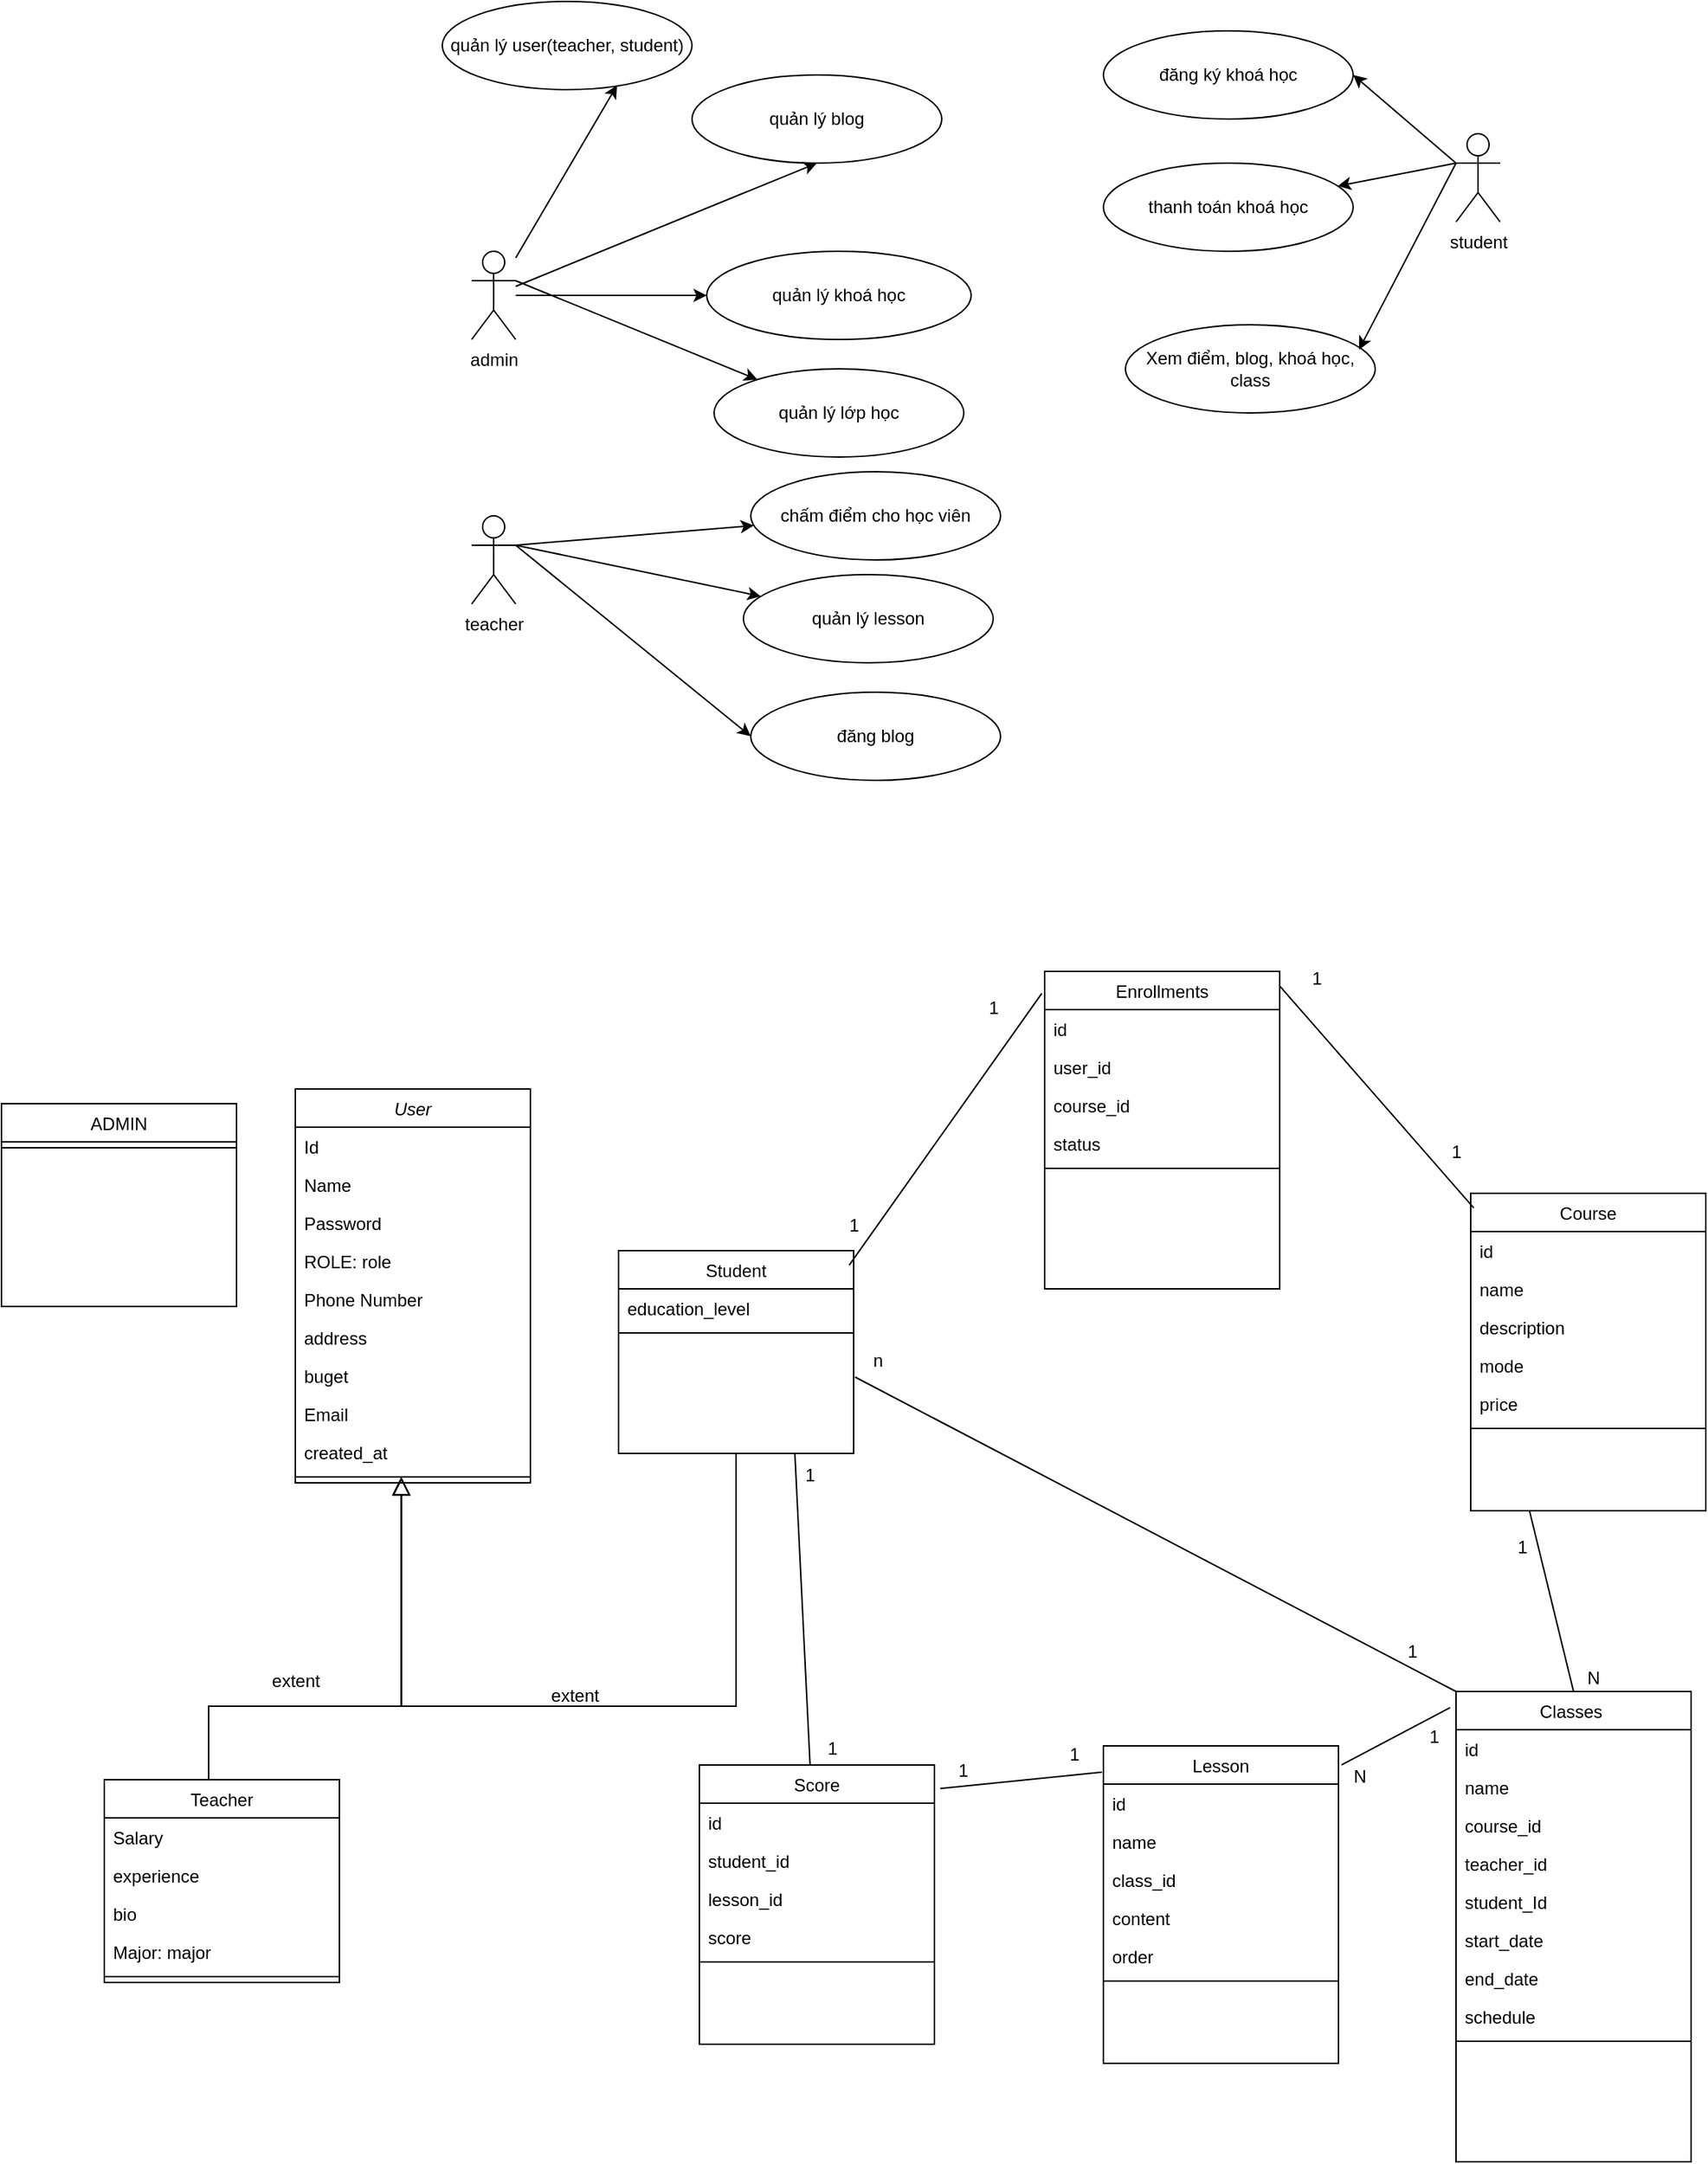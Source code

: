 <mxfile version="25.0.3">
  <diagram name="Trang-1" id="rVKyR7nh_XiS1FZYdpux">
    <mxGraphModel dx="1834" dy="1972" grid="1" gridSize="10" guides="1" tooltips="1" connect="1" arrows="1" fold="1" page="0" pageScale="1" pageWidth="827" pageHeight="1169" math="0" shadow="0">
      <root>
        <mxCell id="0" />
        <mxCell id="1" parent="0" />
        <mxCell id="aw_i3ZSyZ6pOpb74CxK2-1" value="User" style="swimlane;fontStyle=2;align=center;verticalAlign=top;childLayout=stackLayout;horizontal=1;startSize=26;horizontalStack=0;resizeParent=1;resizeLast=0;collapsible=1;marginBottom=0;rounded=0;shadow=0;strokeWidth=1;" parent="1" vertex="1">
          <mxGeometry x="40" y="-90" width="160" height="268" as="geometry">
            <mxRectangle x="230" y="140" width="160" height="26" as="alternateBounds" />
          </mxGeometry>
        </mxCell>
        <mxCell id="aw_i3ZSyZ6pOpb74CxK2-2" value="Id" style="text;align=left;verticalAlign=top;spacingLeft=4;spacingRight=4;overflow=hidden;rotatable=0;points=[[0,0.5],[1,0.5]];portConstraint=eastwest;" parent="aw_i3ZSyZ6pOpb74CxK2-1" vertex="1">
          <mxGeometry y="26" width="160" height="26" as="geometry" />
        </mxCell>
        <mxCell id="aw_i3ZSyZ6pOpb74CxK2-8" value="Name" style="text;align=left;verticalAlign=top;spacingLeft=4;spacingRight=4;overflow=hidden;rotatable=0;points=[[0,0.5],[1,0.5]];portConstraint=eastwest;" parent="aw_i3ZSyZ6pOpb74CxK2-1" vertex="1">
          <mxGeometry y="52" width="160" height="26" as="geometry" />
        </mxCell>
        <mxCell id="aw_i3ZSyZ6pOpb74CxK2-9" value="Password" style="text;align=left;verticalAlign=top;spacingLeft=4;spacingRight=4;overflow=hidden;rotatable=0;points=[[0,0.5],[1,0.5]];portConstraint=eastwest;" parent="aw_i3ZSyZ6pOpb74CxK2-1" vertex="1">
          <mxGeometry y="78" width="160" height="26" as="geometry" />
        </mxCell>
        <mxCell id="aw_i3ZSyZ6pOpb74CxK2-10" value="ROLE: role" style="text;align=left;verticalAlign=top;spacingLeft=4;spacingRight=4;overflow=hidden;rotatable=0;points=[[0,0.5],[1,0.5]];portConstraint=eastwest;" parent="aw_i3ZSyZ6pOpb74CxK2-1" vertex="1">
          <mxGeometry y="104" width="160" height="26" as="geometry" />
        </mxCell>
        <mxCell id="aw_i3ZSyZ6pOpb74CxK2-3" value="Phone Number" style="text;align=left;verticalAlign=top;spacingLeft=4;spacingRight=4;overflow=hidden;rotatable=0;points=[[0,0.5],[1,0.5]];portConstraint=eastwest;rounded=0;shadow=0;html=0;" parent="aw_i3ZSyZ6pOpb74CxK2-1" vertex="1">
          <mxGeometry y="130" width="160" height="26" as="geometry" />
        </mxCell>
        <mxCell id="aw_i3ZSyZ6pOpb74CxK2-41" value="address" style="text;align=left;verticalAlign=top;spacingLeft=4;spacingRight=4;overflow=hidden;rotatable=0;points=[[0,0.5],[1,0.5]];portConstraint=eastwest;rounded=0;shadow=0;html=0;" parent="aw_i3ZSyZ6pOpb74CxK2-1" vertex="1">
          <mxGeometry y="156" width="160" height="26" as="geometry" />
        </mxCell>
        <mxCell id="aw_i3ZSyZ6pOpb74CxK2-98" value="buget" style="text;align=left;verticalAlign=top;spacingLeft=4;spacingRight=4;overflow=hidden;rotatable=0;points=[[0,0.5],[1,0.5]];portConstraint=eastwest;rounded=0;shadow=0;html=0;" parent="aw_i3ZSyZ6pOpb74CxK2-1" vertex="1">
          <mxGeometry y="182" width="160" height="26" as="geometry" />
        </mxCell>
        <mxCell id="aw_i3ZSyZ6pOpb74CxK2-4" value="Email " style="text;align=left;verticalAlign=top;spacingLeft=4;spacingRight=4;overflow=hidden;rotatable=0;points=[[0,0.5],[1,0.5]];portConstraint=eastwest;rounded=0;shadow=0;html=0;" parent="aw_i3ZSyZ6pOpb74CxK2-1" vertex="1">
          <mxGeometry y="208" width="160" height="26" as="geometry" />
        </mxCell>
        <mxCell id="aw_i3ZSyZ6pOpb74CxK2-11" value="created_at" style="text;align=left;verticalAlign=top;spacingLeft=4;spacingRight=4;overflow=hidden;rotatable=0;points=[[0,0.5],[1,0.5]];portConstraint=eastwest;rounded=0;shadow=0;html=0;" parent="aw_i3ZSyZ6pOpb74CxK2-1" vertex="1">
          <mxGeometry y="234" width="160" height="26" as="geometry" />
        </mxCell>
        <mxCell id="aw_i3ZSyZ6pOpb74CxK2-6" value="" style="line;html=1;strokeWidth=1;align=left;verticalAlign=middle;spacingTop=-1;spacingLeft=3;spacingRight=3;rotatable=0;labelPosition=right;points=[];portConstraint=eastwest;" parent="aw_i3ZSyZ6pOpb74CxK2-1" vertex="1">
          <mxGeometry y="260" width="160" height="8" as="geometry" />
        </mxCell>
        <mxCell id="aw_i3ZSyZ6pOpb74CxK2-22" value="Student" style="swimlane;fontStyle=0;align=center;verticalAlign=top;childLayout=stackLayout;horizontal=1;startSize=26;horizontalStack=0;resizeParent=1;resizeLast=0;collapsible=1;marginBottom=0;rounded=0;shadow=0;strokeWidth=1;" parent="1" vertex="1">
          <mxGeometry x="260" y="20" width="160" height="138" as="geometry">
            <mxRectangle x="130" y="380" width="160" height="26" as="alternateBounds" />
          </mxGeometry>
        </mxCell>
        <mxCell id="aw_i3ZSyZ6pOpb74CxK2-23" value="education_level" style="text;align=left;verticalAlign=top;spacingLeft=4;spacingRight=4;overflow=hidden;rotatable=0;points=[[0,0.5],[1,0.5]];portConstraint=eastwest;" parent="aw_i3ZSyZ6pOpb74CxK2-22" vertex="1">
          <mxGeometry y="26" width="160" height="26" as="geometry" />
        </mxCell>
        <mxCell id="aw_i3ZSyZ6pOpb74CxK2-25" value="" style="line;html=1;strokeWidth=1;align=left;verticalAlign=middle;spacingTop=-1;spacingLeft=3;spacingRight=3;rotatable=0;labelPosition=right;points=[];portConstraint=eastwest;" parent="aw_i3ZSyZ6pOpb74CxK2-22" vertex="1">
          <mxGeometry y="52" width="160" height="8" as="geometry" />
        </mxCell>
        <mxCell id="aw_i3ZSyZ6pOpb74CxK2-28" value="" style="endArrow=block;endSize=10;endFill=0;shadow=0;strokeWidth=1;rounded=0;curved=0;edgeStyle=elbowEdgeStyle;elbow=vertical;entryX=0.452;entryY=0.523;entryDx=0;entryDy=0;entryPerimeter=0;exitX=0.444;exitY=0.029;exitDx=0;exitDy=0;exitPerimeter=0;" parent="1" source="aw_i3ZSyZ6pOpb74CxK2-30" target="aw_i3ZSyZ6pOpb74CxK2-6" edge="1">
          <mxGeometry width="160" relative="1" as="geometry">
            <mxPoint x="243.04" y="367.034" as="sourcePoint" />
            <mxPoint x="130" y="308" as="targetPoint" />
            <Array as="points">
              <mxPoint x="200" y="330" />
            </Array>
          </mxGeometry>
        </mxCell>
        <mxCell id="aw_i3ZSyZ6pOpb74CxK2-29" value="" style="endArrow=block;endSize=10;endFill=0;shadow=0;strokeWidth=1;rounded=0;curved=0;edgeStyle=elbowEdgeStyle;elbow=vertical;entryX=0.45;entryY=0.5;entryDx=0;entryDy=0;entryPerimeter=0;exitX=0.5;exitY=1;exitDx=0;exitDy=0;" parent="1" source="aw_i3ZSyZ6pOpb74CxK2-22" target="aw_i3ZSyZ6pOpb74CxK2-6" edge="1">
          <mxGeometry width="160" relative="1" as="geometry">
            <mxPoint x="340" y="170" as="sourcePoint" />
            <mxPoint x="140" y="282" as="targetPoint" />
            <Array as="points">
              <mxPoint x="110" y="330" />
            </Array>
          </mxGeometry>
        </mxCell>
        <mxCell id="aw_i3ZSyZ6pOpb74CxK2-30" value="Teacher" style="swimlane;fontStyle=0;align=center;verticalAlign=top;childLayout=stackLayout;horizontal=1;startSize=26;horizontalStack=0;resizeParent=1;resizeLast=0;collapsible=1;marginBottom=0;rounded=0;shadow=0;strokeWidth=1;" parent="1" vertex="1">
          <mxGeometry x="-90" y="380" width="160" height="138" as="geometry">
            <mxRectangle x="340" y="380" width="170" height="26" as="alternateBounds" />
          </mxGeometry>
        </mxCell>
        <mxCell id="aw_i3ZSyZ6pOpb74CxK2-31" value="Salary" style="text;align=left;verticalAlign=top;spacingLeft=4;spacingRight=4;overflow=hidden;rotatable=0;points=[[0,0.5],[1,0.5]];portConstraint=eastwest;" parent="aw_i3ZSyZ6pOpb74CxK2-30" vertex="1">
          <mxGeometry y="26" width="160" height="26" as="geometry" />
        </mxCell>
        <mxCell id="aw_i3ZSyZ6pOpb74CxK2-33" value="experience" style="text;align=left;verticalAlign=top;spacingLeft=4;spacingRight=4;overflow=hidden;rotatable=0;points=[[0,0.5],[1,0.5]];portConstraint=eastwest;" parent="aw_i3ZSyZ6pOpb74CxK2-30" vertex="1">
          <mxGeometry y="52" width="160" height="26" as="geometry" />
        </mxCell>
        <mxCell id="aw_i3ZSyZ6pOpb74CxK2-34" value="bio" style="text;align=left;verticalAlign=top;spacingLeft=4;spacingRight=4;overflow=hidden;rotatable=0;points=[[0,0.5],[1,0.5]];portConstraint=eastwest;" parent="aw_i3ZSyZ6pOpb74CxK2-30" vertex="1">
          <mxGeometry y="78" width="160" height="26" as="geometry" />
        </mxCell>
        <mxCell id="aw_i3ZSyZ6pOpb74CxK2-35" value="Major: major&#xa;" style="text;align=left;verticalAlign=top;spacingLeft=4;spacingRight=4;overflow=hidden;rotatable=0;points=[[0,0.5],[1,0.5]];portConstraint=eastwest;" parent="aw_i3ZSyZ6pOpb74CxK2-30" vertex="1">
          <mxGeometry y="104" width="160" height="26" as="geometry" />
        </mxCell>
        <mxCell id="aw_i3ZSyZ6pOpb74CxK2-32" value="" style="line;html=1;strokeWidth=1;align=left;verticalAlign=middle;spacingTop=-1;spacingLeft=3;spacingRight=3;rotatable=0;labelPosition=right;points=[];portConstraint=eastwest;" parent="aw_i3ZSyZ6pOpb74CxK2-30" vertex="1">
          <mxGeometry y="130" width="160" height="8" as="geometry" />
        </mxCell>
        <mxCell id="aw_i3ZSyZ6pOpb74CxK2-36" value="Course" style="swimlane;fontStyle=0;align=center;verticalAlign=top;childLayout=stackLayout;horizontal=1;startSize=26;horizontalStack=0;resizeParent=1;resizeLast=0;collapsible=1;marginBottom=0;rounded=0;shadow=0;strokeWidth=1;" parent="1" vertex="1">
          <mxGeometry x="840" y="-19" width="160" height="216" as="geometry">
            <mxRectangle x="130" y="380" width="160" height="26" as="alternateBounds" />
          </mxGeometry>
        </mxCell>
        <mxCell id="aw_i3ZSyZ6pOpb74CxK2-37" value="id" style="text;align=left;verticalAlign=top;spacingLeft=4;spacingRight=4;overflow=hidden;rotatable=0;points=[[0,0.5],[1,0.5]];portConstraint=eastwest;" parent="aw_i3ZSyZ6pOpb74CxK2-36" vertex="1">
          <mxGeometry y="26" width="160" height="26" as="geometry" />
        </mxCell>
        <mxCell id="aw_i3ZSyZ6pOpb74CxK2-42" value="name" style="text;align=left;verticalAlign=top;spacingLeft=4;spacingRight=4;overflow=hidden;rotatable=0;points=[[0,0.5],[1,0.5]];portConstraint=eastwest;" parent="aw_i3ZSyZ6pOpb74CxK2-36" vertex="1">
          <mxGeometry y="52" width="160" height="26" as="geometry" />
        </mxCell>
        <mxCell id="aw_i3ZSyZ6pOpb74CxK2-44" value="description" style="text;align=left;verticalAlign=top;spacingLeft=4;spacingRight=4;overflow=hidden;rotatable=0;points=[[0,0.5],[1,0.5]];portConstraint=eastwest;" parent="aw_i3ZSyZ6pOpb74CxK2-36" vertex="1">
          <mxGeometry y="78" width="160" height="26" as="geometry" />
        </mxCell>
        <mxCell id="aw_i3ZSyZ6pOpb74CxK2-45" value="mode" style="text;align=left;verticalAlign=top;spacingLeft=4;spacingRight=4;overflow=hidden;rotatable=0;points=[[0,0.5],[1,0.5]];portConstraint=eastwest;" parent="aw_i3ZSyZ6pOpb74CxK2-36" vertex="1">
          <mxGeometry y="104" width="160" height="26" as="geometry" />
        </mxCell>
        <mxCell id="aw_i3ZSyZ6pOpb74CxK2-94" value="price" style="text;align=left;verticalAlign=top;spacingLeft=4;spacingRight=4;overflow=hidden;rotatable=0;points=[[0,0.5],[1,0.5]];portConstraint=eastwest;" parent="aw_i3ZSyZ6pOpb74CxK2-36" vertex="1">
          <mxGeometry y="130" width="160" height="26" as="geometry" />
        </mxCell>
        <mxCell id="aw_i3ZSyZ6pOpb74CxK2-38" value="" style="line;html=1;strokeWidth=1;align=left;verticalAlign=middle;spacingTop=-1;spacingLeft=3;spacingRight=3;rotatable=0;labelPosition=right;points=[];portConstraint=eastwest;" parent="aw_i3ZSyZ6pOpb74CxK2-36" vertex="1">
          <mxGeometry y="156" width="160" height="8" as="geometry" />
        </mxCell>
        <mxCell id="aw_i3ZSyZ6pOpb74CxK2-46" value="Classes " style="swimlane;fontStyle=0;align=center;verticalAlign=top;childLayout=stackLayout;horizontal=1;startSize=26;horizontalStack=0;resizeParent=1;resizeLast=0;collapsible=1;marginBottom=0;rounded=0;shadow=0;strokeWidth=1;" parent="1" vertex="1">
          <mxGeometry x="830" y="320" width="160" height="320" as="geometry">
            <mxRectangle x="130" y="380" width="160" height="26" as="alternateBounds" />
          </mxGeometry>
        </mxCell>
        <mxCell id="aw_i3ZSyZ6pOpb74CxK2-47" value="id" style="text;align=left;verticalAlign=top;spacingLeft=4;spacingRight=4;overflow=hidden;rotatable=0;points=[[0,0.5],[1,0.5]];portConstraint=eastwest;" parent="aw_i3ZSyZ6pOpb74CxK2-46" vertex="1">
          <mxGeometry y="26" width="160" height="26" as="geometry" />
        </mxCell>
        <mxCell id="aw_i3ZSyZ6pOpb74CxK2-48" value="name" style="text;align=left;verticalAlign=top;spacingLeft=4;spacingRight=4;overflow=hidden;rotatable=0;points=[[0,0.5],[1,0.5]];portConstraint=eastwest;" parent="aw_i3ZSyZ6pOpb74CxK2-46" vertex="1">
          <mxGeometry y="52" width="160" height="26" as="geometry" />
        </mxCell>
        <mxCell id="aw_i3ZSyZ6pOpb74CxK2-49" value="course_id" style="text;align=left;verticalAlign=top;spacingLeft=4;spacingRight=4;overflow=hidden;rotatable=0;points=[[0,0.5],[1,0.5]];portConstraint=eastwest;" parent="aw_i3ZSyZ6pOpb74CxK2-46" vertex="1">
          <mxGeometry y="78" width="160" height="26" as="geometry" />
        </mxCell>
        <mxCell id="aw_i3ZSyZ6pOpb74CxK2-50" value="teacher_id" style="text;align=left;verticalAlign=top;spacingLeft=4;spacingRight=4;overflow=hidden;rotatable=0;points=[[0,0.5],[1,0.5]];portConstraint=eastwest;" parent="aw_i3ZSyZ6pOpb74CxK2-46" vertex="1">
          <mxGeometry y="104" width="160" height="26" as="geometry" />
        </mxCell>
        <mxCell id="aw_i3ZSyZ6pOpb74CxK2-68" value="student_Id&#xa;" style="text;align=left;verticalAlign=top;spacingLeft=4;spacingRight=4;overflow=hidden;rotatable=0;points=[[0,0.5],[1,0.5]];portConstraint=eastwest;" parent="aw_i3ZSyZ6pOpb74CxK2-46" vertex="1">
          <mxGeometry y="130" width="160" height="26" as="geometry" />
        </mxCell>
        <mxCell id="aw_i3ZSyZ6pOpb74CxK2-51" value="start_date" style="text;align=left;verticalAlign=top;spacingLeft=4;spacingRight=4;overflow=hidden;rotatable=0;points=[[0,0.5],[1,0.5]];portConstraint=eastwest;" parent="aw_i3ZSyZ6pOpb74CxK2-46" vertex="1">
          <mxGeometry y="156" width="160" height="26" as="geometry" />
        </mxCell>
        <mxCell id="aw_i3ZSyZ6pOpb74CxK2-55" value="end_date" style="text;align=left;verticalAlign=top;spacingLeft=4;spacingRight=4;overflow=hidden;rotatable=0;points=[[0,0.5],[1,0.5]];portConstraint=eastwest;" parent="aw_i3ZSyZ6pOpb74CxK2-46" vertex="1">
          <mxGeometry y="182" width="160" height="26" as="geometry" />
        </mxCell>
        <mxCell id="aw_i3ZSyZ6pOpb74CxK2-56" value="schedule" style="text;align=left;verticalAlign=top;spacingLeft=4;spacingRight=4;overflow=hidden;rotatable=0;points=[[0,0.5],[1,0.5]];portConstraint=eastwest;" parent="aw_i3ZSyZ6pOpb74CxK2-46" vertex="1">
          <mxGeometry y="208" width="160" height="26" as="geometry" />
        </mxCell>
        <mxCell id="aw_i3ZSyZ6pOpb74CxK2-52" value="" style="line;html=1;strokeWidth=1;align=left;verticalAlign=middle;spacingTop=-1;spacingLeft=3;spacingRight=3;rotatable=0;labelPosition=right;points=[];portConstraint=eastwest;" parent="aw_i3ZSyZ6pOpb74CxK2-46" vertex="1">
          <mxGeometry y="234" width="160" height="8" as="geometry" />
        </mxCell>
        <mxCell id="aw_i3ZSyZ6pOpb74CxK2-57" value="Lesson" style="swimlane;fontStyle=0;align=center;verticalAlign=top;childLayout=stackLayout;horizontal=1;startSize=26;horizontalStack=0;resizeParent=1;resizeLast=0;collapsible=1;marginBottom=0;rounded=0;shadow=0;strokeWidth=1;" parent="1" vertex="1">
          <mxGeometry x="590" y="357" width="160" height="216" as="geometry">
            <mxRectangle x="130" y="380" width="160" height="26" as="alternateBounds" />
          </mxGeometry>
        </mxCell>
        <mxCell id="aw_i3ZSyZ6pOpb74CxK2-58" value="id" style="text;align=left;verticalAlign=top;spacingLeft=4;spacingRight=4;overflow=hidden;rotatable=0;points=[[0,0.5],[1,0.5]];portConstraint=eastwest;" parent="aw_i3ZSyZ6pOpb74CxK2-57" vertex="1">
          <mxGeometry y="26" width="160" height="26" as="geometry" />
        </mxCell>
        <mxCell id="aw_i3ZSyZ6pOpb74CxK2-60" value="name" style="text;align=left;verticalAlign=top;spacingLeft=4;spacingRight=4;overflow=hidden;rotatable=0;points=[[0,0.5],[1,0.5]];portConstraint=eastwest;" parent="aw_i3ZSyZ6pOpb74CxK2-57" vertex="1">
          <mxGeometry y="52" width="160" height="26" as="geometry" />
        </mxCell>
        <mxCell id="aw_i3ZSyZ6pOpb74CxK2-102" value="class_id" style="text;align=left;verticalAlign=top;spacingLeft=4;spacingRight=4;overflow=hidden;rotatable=0;points=[[0,0.5],[1,0.5]];portConstraint=eastwest;" parent="aw_i3ZSyZ6pOpb74CxK2-57" vertex="1">
          <mxGeometry y="78" width="160" height="26" as="geometry" />
        </mxCell>
        <mxCell id="aw_i3ZSyZ6pOpb74CxK2-61" value="content" style="text;align=left;verticalAlign=top;spacingLeft=4;spacingRight=4;overflow=hidden;rotatable=0;points=[[0,0.5],[1,0.5]];portConstraint=eastwest;" parent="aw_i3ZSyZ6pOpb74CxK2-57" vertex="1">
          <mxGeometry y="104" width="160" height="26" as="geometry" />
        </mxCell>
        <mxCell id="aw_i3ZSyZ6pOpb74CxK2-62" value="order" style="text;align=left;verticalAlign=top;spacingLeft=4;spacingRight=4;overflow=hidden;rotatable=0;points=[[0,0.5],[1,0.5]];portConstraint=eastwest;" parent="aw_i3ZSyZ6pOpb74CxK2-57" vertex="1">
          <mxGeometry y="130" width="160" height="26" as="geometry" />
        </mxCell>
        <mxCell id="aw_i3ZSyZ6pOpb74CxK2-63" value="" style="line;html=1;strokeWidth=1;align=left;verticalAlign=middle;spacingTop=-1;spacingLeft=3;spacingRight=3;rotatable=0;labelPosition=right;points=[];portConstraint=eastwest;" parent="aw_i3ZSyZ6pOpb74CxK2-57" vertex="1">
          <mxGeometry y="156" width="160" height="8" as="geometry" />
        </mxCell>
        <mxCell id="aw_i3ZSyZ6pOpb74CxK2-69" value="Score" style="swimlane;fontStyle=0;align=center;verticalAlign=top;childLayout=stackLayout;horizontal=1;startSize=26;horizontalStack=0;resizeParent=1;resizeLast=0;collapsible=1;marginBottom=0;rounded=0;shadow=0;strokeWidth=1;" parent="1" vertex="1">
          <mxGeometry x="315" y="370" width="160" height="190" as="geometry">
            <mxRectangle x="130" y="380" width="160" height="26" as="alternateBounds" />
          </mxGeometry>
        </mxCell>
        <mxCell id="aw_i3ZSyZ6pOpb74CxK2-70" value="id&#xa;" style="text;align=left;verticalAlign=top;spacingLeft=4;spacingRight=4;overflow=hidden;rotatable=0;points=[[0,0.5],[1,0.5]];portConstraint=eastwest;" parent="aw_i3ZSyZ6pOpb74CxK2-69" vertex="1">
          <mxGeometry y="26" width="160" height="26" as="geometry" />
        </mxCell>
        <mxCell id="aw_i3ZSyZ6pOpb74CxK2-76" value="student_id" style="text;align=left;verticalAlign=top;spacingLeft=4;spacingRight=4;overflow=hidden;rotatable=0;points=[[0,0.5],[1,0.5]];portConstraint=eastwest;" parent="aw_i3ZSyZ6pOpb74CxK2-69" vertex="1">
          <mxGeometry y="52" width="160" height="26" as="geometry" />
        </mxCell>
        <mxCell id="aw_i3ZSyZ6pOpb74CxK2-77" value="lesson_id" style="text;align=left;verticalAlign=top;spacingLeft=4;spacingRight=4;overflow=hidden;rotatable=0;points=[[0,0.5],[1,0.5]];portConstraint=eastwest;" parent="aw_i3ZSyZ6pOpb74CxK2-69" vertex="1">
          <mxGeometry y="78" width="160" height="26" as="geometry" />
        </mxCell>
        <mxCell id="aw_i3ZSyZ6pOpb74CxK2-80" value="score" style="text;align=left;verticalAlign=top;spacingLeft=4;spacingRight=4;overflow=hidden;rotatable=0;points=[[0,0.5],[1,0.5]];portConstraint=eastwest;" parent="aw_i3ZSyZ6pOpb74CxK2-69" vertex="1">
          <mxGeometry y="104" width="160" height="26" as="geometry" />
        </mxCell>
        <mxCell id="aw_i3ZSyZ6pOpb74CxK2-71" value="" style="line;html=1;strokeWidth=1;align=left;verticalAlign=middle;spacingTop=-1;spacingLeft=3;spacingRight=3;rotatable=0;labelPosition=right;points=[];portConstraint=eastwest;" parent="aw_i3ZSyZ6pOpb74CxK2-69" vertex="1">
          <mxGeometry y="130" width="160" height="8" as="geometry" />
        </mxCell>
        <mxCell id="aw_i3ZSyZ6pOpb74CxK2-82" value="Enrollments" style="swimlane;fontStyle=0;align=center;verticalAlign=top;childLayout=stackLayout;horizontal=1;startSize=26;horizontalStack=0;resizeParent=1;resizeLast=0;collapsible=1;marginBottom=0;rounded=0;shadow=0;strokeWidth=1;" parent="1" vertex="1">
          <mxGeometry x="550" y="-170" width="160" height="216" as="geometry">
            <mxRectangle x="130" y="380" width="160" height="26" as="alternateBounds" />
          </mxGeometry>
        </mxCell>
        <mxCell id="aw_i3ZSyZ6pOpb74CxK2-83" value="id" style="text;align=left;verticalAlign=top;spacingLeft=4;spacingRight=4;overflow=hidden;rotatable=0;points=[[0,0.5],[1,0.5]];portConstraint=eastwest;" parent="aw_i3ZSyZ6pOpb74CxK2-82" vertex="1">
          <mxGeometry y="26" width="160" height="26" as="geometry" />
        </mxCell>
        <mxCell id="aw_i3ZSyZ6pOpb74CxK2-84" value="user_id" style="text;align=left;verticalAlign=top;spacingLeft=4;spacingRight=4;overflow=hidden;rotatable=0;points=[[0,0.5],[1,0.5]];portConstraint=eastwest;" parent="aw_i3ZSyZ6pOpb74CxK2-82" vertex="1">
          <mxGeometry y="52" width="160" height="26" as="geometry" />
        </mxCell>
        <mxCell id="aw_i3ZSyZ6pOpb74CxK2-85" value="course_id" style="text;align=left;verticalAlign=top;spacingLeft=4;spacingRight=4;overflow=hidden;rotatable=0;points=[[0,0.5],[1,0.5]];portConstraint=eastwest;" parent="aw_i3ZSyZ6pOpb74CxK2-82" vertex="1">
          <mxGeometry y="78" width="160" height="26" as="geometry" />
        </mxCell>
        <mxCell id="aw_i3ZSyZ6pOpb74CxK2-86" value="status" style="text;align=left;verticalAlign=top;spacingLeft=4;spacingRight=4;overflow=hidden;rotatable=0;points=[[0,0.5],[1,0.5]];portConstraint=eastwest;" parent="aw_i3ZSyZ6pOpb74CxK2-82" vertex="1">
          <mxGeometry y="104" width="160" height="26" as="geometry" />
        </mxCell>
        <mxCell id="aw_i3ZSyZ6pOpb74CxK2-87" value="" style="line;html=1;strokeWidth=1;align=left;verticalAlign=middle;spacingTop=-1;spacingLeft=3;spacingRight=3;rotatable=0;labelPosition=right;points=[];portConstraint=eastwest;" parent="aw_i3ZSyZ6pOpb74CxK2-82" vertex="1">
          <mxGeometry y="130" width="160" height="8" as="geometry" />
        </mxCell>
        <mxCell id="heB53jGHx2SAs-rPZqRT-1" value="admin" style="shape=umlActor;verticalLabelPosition=bottom;verticalAlign=top;html=1;outlineConnect=0;" parent="1" vertex="1">
          <mxGeometry x="160" y="-660" width="30" height="60" as="geometry" />
        </mxCell>
        <mxCell id="heB53jGHx2SAs-rPZqRT-2" value="teacher" style="shape=umlActor;verticalLabelPosition=bottom;verticalAlign=top;html=1;outlineConnect=0;" parent="1" vertex="1">
          <mxGeometry x="160" y="-480" width="30" height="60" as="geometry" />
        </mxCell>
        <mxCell id="heB53jGHx2SAs-rPZqRT-6" value="quản lý blog" style="ellipse;whiteSpace=wrap;html=1;" parent="1" vertex="1">
          <mxGeometry x="310" y="-780" width="170" height="60" as="geometry" />
        </mxCell>
        <mxCell id="heB53jGHx2SAs-rPZqRT-7" style="edgeStyle=orthogonalEdgeStyle;rounded=0;orthogonalLoop=1;jettySize=auto;html=1;exitX=0.5;exitY=1;exitDx=0;exitDy=0;" parent="1" source="heB53jGHx2SAs-rPZqRT-6" target="heB53jGHx2SAs-rPZqRT-6" edge="1">
          <mxGeometry relative="1" as="geometry" />
        </mxCell>
        <mxCell id="heB53jGHx2SAs-rPZqRT-9" value="quản lý khoá học" style="ellipse;whiteSpace=wrap;html=1;" parent="1" vertex="1">
          <mxGeometry x="320" y="-660" width="180" height="60" as="geometry" />
        </mxCell>
        <mxCell id="heB53jGHx2SAs-rPZqRT-10" value="quản lý lớp học" style="ellipse;whiteSpace=wrap;html=1;" parent="1" vertex="1">
          <mxGeometry x="325" y="-580" width="170" height="60" as="geometry" />
        </mxCell>
        <mxCell id="heB53jGHx2SAs-rPZqRT-11" value="quản lý user(teacher, student)" style="ellipse;whiteSpace=wrap;html=1;" parent="1" vertex="1">
          <mxGeometry x="140" y="-830" width="170" height="60" as="geometry" />
        </mxCell>
        <mxCell id="heB53jGHx2SAs-rPZqRT-12" value="chấm điểm cho học viên" style="ellipse;whiteSpace=wrap;html=1;" parent="1" vertex="1">
          <mxGeometry x="350" y="-510" width="170" height="60" as="geometry" />
        </mxCell>
        <mxCell id="heB53jGHx2SAs-rPZqRT-13" value="đăng blog" style="ellipse;whiteSpace=wrap;html=1;" parent="1" vertex="1">
          <mxGeometry x="350" y="-360" width="170" height="60" as="geometry" />
        </mxCell>
        <mxCell id="heB53jGHx2SAs-rPZqRT-14" value="quản lý lesson" style="ellipse;whiteSpace=wrap;html=1;" parent="1" vertex="1">
          <mxGeometry x="345" y="-440" width="170" height="60" as="geometry" />
        </mxCell>
        <mxCell id="heB53jGHx2SAs-rPZqRT-15" value="student" style="shape=umlActor;verticalLabelPosition=bottom;verticalAlign=top;html=1;outlineConnect=0;" parent="1" vertex="1">
          <mxGeometry x="830" y="-740" width="30" height="60" as="geometry" />
        </mxCell>
        <mxCell id="heB53jGHx2SAs-rPZqRT-16" value="đăng ký khoá học" style="ellipse;whiteSpace=wrap;html=1;" parent="1" vertex="1">
          <mxGeometry x="590" y="-810" width="170" height="60" as="geometry" />
        </mxCell>
        <mxCell id="heB53jGHx2SAs-rPZqRT-17" value="thanh toán khoá học" style="ellipse;whiteSpace=wrap;html=1;" parent="1" vertex="1">
          <mxGeometry x="590" y="-720" width="170" height="60" as="geometry" />
        </mxCell>
        <mxCell id="heB53jGHx2SAs-rPZqRT-19" value="Xem điểm, blog, khoá học, class" style="ellipse;whiteSpace=wrap;html=1;" parent="1" vertex="1">
          <mxGeometry x="605" y="-610" width="170" height="60" as="geometry" />
        </mxCell>
        <mxCell id="heB53jGHx2SAs-rPZqRT-20" value="" style="endArrow=classic;html=1;rounded=0;entryX=0.7;entryY=0.95;entryDx=0;entryDy=0;entryPerimeter=0;" parent="1" source="heB53jGHx2SAs-rPZqRT-1" target="heB53jGHx2SAs-rPZqRT-11" edge="1">
          <mxGeometry width="50" height="50" relative="1" as="geometry">
            <mxPoint x="370" y="-650" as="sourcePoint" />
            <mxPoint x="420" y="-700" as="targetPoint" />
          </mxGeometry>
        </mxCell>
        <mxCell id="heB53jGHx2SAs-rPZqRT-21" value="" style="endArrow=classic;html=1;rounded=0;entryX=0.5;entryY=1;entryDx=0;entryDy=0;" parent="1" source="heB53jGHx2SAs-rPZqRT-1" target="heB53jGHx2SAs-rPZqRT-6" edge="1">
          <mxGeometry width="50" height="50" relative="1" as="geometry">
            <mxPoint x="370" y="-650" as="sourcePoint" />
            <mxPoint x="420" y="-700" as="targetPoint" />
          </mxGeometry>
        </mxCell>
        <mxCell id="heB53jGHx2SAs-rPZqRT-22" value="" style="endArrow=classic;html=1;rounded=0;" parent="1" source="heB53jGHx2SAs-rPZqRT-1" target="heB53jGHx2SAs-rPZqRT-9" edge="1">
          <mxGeometry width="50" height="50" relative="1" as="geometry">
            <mxPoint x="370" y="-650" as="sourcePoint" />
            <mxPoint x="420" y="-700" as="targetPoint" />
          </mxGeometry>
        </mxCell>
        <mxCell id="heB53jGHx2SAs-rPZqRT-23" value="" style="endArrow=classic;html=1;rounded=0;exitX=1;exitY=0.333;exitDx=0;exitDy=0;exitPerimeter=0;" parent="1" source="heB53jGHx2SAs-rPZqRT-1" target="heB53jGHx2SAs-rPZqRT-10" edge="1">
          <mxGeometry width="50" height="50" relative="1" as="geometry">
            <mxPoint x="370" y="-680" as="sourcePoint" />
            <mxPoint x="420" y="-730" as="targetPoint" />
          </mxGeometry>
        </mxCell>
        <mxCell id="heB53jGHx2SAs-rPZqRT-24" value="" style="endArrow=classic;html=1;rounded=0;exitX=1;exitY=0.333;exitDx=0;exitDy=0;exitPerimeter=0;" parent="1" source="heB53jGHx2SAs-rPZqRT-2" target="heB53jGHx2SAs-rPZqRT-12" edge="1">
          <mxGeometry width="50" height="50" relative="1" as="geometry">
            <mxPoint x="370" y="-560" as="sourcePoint" />
            <mxPoint x="420" y="-610" as="targetPoint" />
          </mxGeometry>
        </mxCell>
        <mxCell id="heB53jGHx2SAs-rPZqRT-25" value="" style="endArrow=classic;html=1;rounded=0;exitX=1;exitY=0.333;exitDx=0;exitDy=0;exitPerimeter=0;" parent="1" source="heB53jGHx2SAs-rPZqRT-2" target="heB53jGHx2SAs-rPZqRT-14" edge="1">
          <mxGeometry width="50" height="50" relative="1" as="geometry">
            <mxPoint x="370" y="-560" as="sourcePoint" />
            <mxPoint x="420" y="-610" as="targetPoint" />
          </mxGeometry>
        </mxCell>
        <mxCell id="heB53jGHx2SAs-rPZqRT-26" value="" style="endArrow=classic;html=1;rounded=0;exitX=1;exitY=0.333;exitDx=0;exitDy=0;exitPerimeter=0;entryX=0;entryY=0.5;entryDx=0;entryDy=0;" parent="1" source="heB53jGHx2SAs-rPZqRT-2" target="heB53jGHx2SAs-rPZqRT-13" edge="1">
          <mxGeometry width="50" height="50" relative="1" as="geometry">
            <mxPoint x="370" y="-560" as="sourcePoint" />
            <mxPoint x="420" y="-610" as="targetPoint" />
          </mxGeometry>
        </mxCell>
        <mxCell id="heB53jGHx2SAs-rPZqRT-30" value="" style="endArrow=classic;html=1;rounded=0;entryX=1;entryY=0.5;entryDx=0;entryDy=0;exitX=0;exitY=0.333;exitDx=0;exitDy=0;exitPerimeter=0;" parent="1" source="heB53jGHx2SAs-rPZqRT-15" target="heB53jGHx2SAs-rPZqRT-16" edge="1">
          <mxGeometry width="50" height="50" relative="1" as="geometry">
            <mxPoint x="370" y="-560" as="sourcePoint" />
            <mxPoint x="420" y="-610" as="targetPoint" />
          </mxGeometry>
        </mxCell>
        <mxCell id="heB53jGHx2SAs-rPZqRT-31" value="" style="endArrow=classic;html=1;rounded=0;exitX=0;exitY=0.333;exitDx=0;exitDy=0;exitPerimeter=0;" parent="1" source="heB53jGHx2SAs-rPZqRT-15" target="heB53jGHx2SAs-rPZqRT-17" edge="1">
          <mxGeometry width="50" height="50" relative="1" as="geometry">
            <mxPoint x="370" y="-560" as="sourcePoint" />
            <mxPoint x="420" y="-610" as="targetPoint" />
          </mxGeometry>
        </mxCell>
        <mxCell id="heB53jGHx2SAs-rPZqRT-32" value="" style="endArrow=classic;html=1;rounded=0;entryX=0.935;entryY=0.283;entryDx=0;entryDy=0;entryPerimeter=0;" parent="1" target="heB53jGHx2SAs-rPZqRT-19" edge="1">
          <mxGeometry width="50" height="50" relative="1" as="geometry">
            <mxPoint x="830" y="-720" as="sourcePoint" />
            <mxPoint x="420" y="-610" as="targetPoint" />
          </mxGeometry>
        </mxCell>
        <mxCell id="VZ9ixuqr7skVYwZhriUe-4" value="" style="endArrow=none;html=1;rounded=0;exitX=0.25;exitY=1;exitDx=0;exitDy=0;entryX=0.5;entryY=0;entryDx=0;entryDy=0;" edge="1" parent="1" source="aw_i3ZSyZ6pOpb74CxK2-36" target="aw_i3ZSyZ6pOpb74CxK2-46">
          <mxGeometry relative="1" as="geometry">
            <mxPoint x="840" y="164.994" as="sourcePoint" />
            <mxPoint x="750" y="310" as="targetPoint" />
          </mxGeometry>
        </mxCell>
        <mxCell id="VZ9ixuqr7skVYwZhriUe-5" value="1" style="resizable=0;html=1;whiteSpace=wrap;align=left;verticalAlign=bottom;" connectable="0" vertex="1" parent="VZ9ixuqr7skVYwZhriUe-4">
          <mxGeometry x="-1" relative="1" as="geometry">
            <mxPoint x="-10" y="33" as="offset" />
          </mxGeometry>
        </mxCell>
        <mxCell id="VZ9ixuqr7skVYwZhriUe-6" value="N" style="resizable=0;html=1;whiteSpace=wrap;align=right;verticalAlign=bottom;" connectable="0" vertex="1" parent="VZ9ixuqr7skVYwZhriUe-4">
          <mxGeometry x="1" relative="1" as="geometry">
            <mxPoint x="20" as="offset" />
          </mxGeometry>
        </mxCell>
        <mxCell id="VZ9ixuqr7skVYwZhriUe-7" value="" style="endArrow=none;html=1;rounded=0;exitX=0.981;exitY=0.072;exitDx=0;exitDy=0;exitPerimeter=0;entryX=-0.012;entryY=0.069;entryDx=0;entryDy=0;entryPerimeter=0;" edge="1" parent="1" source="aw_i3ZSyZ6pOpb74CxK2-22" target="aw_i3ZSyZ6pOpb74CxK2-82">
          <mxGeometry relative="1" as="geometry">
            <mxPoint x="420" y="150" as="sourcePoint" />
            <mxPoint x="600" y="140" as="targetPoint" />
          </mxGeometry>
        </mxCell>
        <mxCell id="VZ9ixuqr7skVYwZhriUe-10" value="" style="endArrow=none;html=1;rounded=0;exitX=-0.025;exitY=0.034;exitDx=0;exitDy=0;exitPerimeter=0;entryX=1.013;entryY=0.06;entryDx=0;entryDy=0;entryPerimeter=0;" edge="1" parent="1" source="aw_i3ZSyZ6pOpb74CxK2-46" target="aw_i3ZSyZ6pOpb74CxK2-57">
          <mxGeometry relative="1" as="geometry">
            <mxPoint x="420" y="350" as="sourcePoint" />
            <mxPoint x="580" y="350" as="targetPoint" />
          </mxGeometry>
        </mxCell>
        <mxCell id="VZ9ixuqr7skVYwZhriUe-11" value="1" style="resizable=0;html=1;whiteSpace=wrap;align=left;verticalAlign=bottom;" connectable="0" vertex="1" parent="VZ9ixuqr7skVYwZhriUe-10">
          <mxGeometry x="-1" relative="1" as="geometry">
            <mxPoint x="-16" y="29" as="offset" />
          </mxGeometry>
        </mxCell>
        <mxCell id="VZ9ixuqr7skVYwZhriUe-12" value="N" style="resizable=0;html=1;whiteSpace=wrap;align=right;verticalAlign=bottom;" connectable="0" vertex="1" parent="VZ9ixuqr7skVYwZhriUe-10">
          <mxGeometry x="1" relative="1" as="geometry">
            <mxPoint x="18" y="17" as="offset" />
          </mxGeometry>
        </mxCell>
        <mxCell id="VZ9ixuqr7skVYwZhriUe-14" value="" style="endArrow=none;html=1;rounded=0;exitX=-0.006;exitY=0.083;exitDx=0;exitDy=0;exitPerimeter=0;entryX=1.025;entryY=0.084;entryDx=0;entryDy=0;entryPerimeter=0;" edge="1" parent="1" source="aw_i3ZSyZ6pOpb74CxK2-57" target="aw_i3ZSyZ6pOpb74CxK2-69">
          <mxGeometry relative="1" as="geometry">
            <mxPoint x="420" y="550" as="sourcePoint" />
            <mxPoint x="580" y="550" as="targetPoint" />
          </mxGeometry>
        </mxCell>
        <mxCell id="VZ9ixuqr7skVYwZhriUe-15" value="1" style="resizable=0;html=1;whiteSpace=wrap;align=right;verticalAlign=bottom;" connectable="0" vertex="1" parent="VZ9ixuqr7skVYwZhriUe-14">
          <mxGeometry x="1" relative="1" as="geometry">
            <mxPoint x="20" y="-3" as="offset" />
          </mxGeometry>
        </mxCell>
        <mxCell id="VZ9ixuqr7skVYwZhriUe-16" value="1" style="text;html=1;align=center;verticalAlign=middle;resizable=0;points=[];autosize=1;strokeColor=none;fillColor=none;" vertex="1" parent="1">
          <mxGeometry x="405" y="-12" width="30" height="30" as="geometry" />
        </mxCell>
        <mxCell id="VZ9ixuqr7skVYwZhriUe-17" value="1" style="text;html=1;align=center;verticalAlign=middle;resizable=0;points=[];autosize=1;strokeColor=none;fillColor=none;" vertex="1" parent="1">
          <mxGeometry x="500" y="-160" width="30" height="30" as="geometry" />
        </mxCell>
        <mxCell id="VZ9ixuqr7skVYwZhriUe-20" value="" style="endArrow=none;html=1;rounded=0;exitX=0.013;exitY=0.046;exitDx=0;exitDy=0;exitPerimeter=0;entryX=1;entryY=0.046;entryDx=0;entryDy=0;entryPerimeter=0;" edge="1" parent="1" source="aw_i3ZSyZ6pOpb74CxK2-36" target="aw_i3ZSyZ6pOpb74CxK2-82">
          <mxGeometry relative="1" as="geometry">
            <mxPoint x="427" y="40" as="sourcePoint" />
            <mxPoint x="558" y="-195" as="targetPoint" />
          </mxGeometry>
        </mxCell>
        <mxCell id="VZ9ixuqr7skVYwZhriUe-21" value="1" style="text;html=1;align=center;verticalAlign=middle;resizable=0;points=[];autosize=1;strokeColor=none;fillColor=none;" vertex="1" parent="1">
          <mxGeometry x="815" y="-62" width="30" height="30" as="geometry" />
        </mxCell>
        <mxCell id="VZ9ixuqr7skVYwZhriUe-22" value="1" style="text;html=1;align=center;verticalAlign=middle;resizable=0;points=[];autosize=1;strokeColor=none;fillColor=none;" vertex="1" parent="1">
          <mxGeometry x="720" y="-180" width="30" height="30" as="geometry" />
        </mxCell>
        <mxCell id="VZ9ixuqr7skVYwZhriUe-23" value="1" style="text;html=1;align=center;verticalAlign=middle;resizable=0;points=[];autosize=1;strokeColor=none;fillColor=none;" vertex="1" parent="1">
          <mxGeometry x="555" y="348" width="30" height="30" as="geometry" />
        </mxCell>
        <mxCell id="VZ9ixuqr7skVYwZhriUe-24" value="" style="endArrow=none;html=1;rounded=0;exitX=0.75;exitY=1;exitDx=0;exitDy=0;" edge="1" parent="1" source="aw_i3ZSyZ6pOpb74CxK2-22" target="aw_i3ZSyZ6pOpb74CxK2-69">
          <mxGeometry relative="1" as="geometry">
            <mxPoint x="599" y="385" as="sourcePoint" />
            <mxPoint x="489" y="396" as="targetPoint" />
          </mxGeometry>
        </mxCell>
        <mxCell id="VZ9ixuqr7skVYwZhriUe-25" value="1" style="resizable=0;html=1;whiteSpace=wrap;align=right;verticalAlign=bottom;" connectable="0" vertex="1" parent="VZ9ixuqr7skVYwZhriUe-24">
          <mxGeometry x="1" relative="1" as="geometry">
            <mxPoint x="20" y="-3" as="offset" />
          </mxGeometry>
        </mxCell>
        <mxCell id="VZ9ixuqr7skVYwZhriUe-26" value="1" style="text;html=1;align=center;verticalAlign=middle;resizable=0;points=[];autosize=1;strokeColor=none;fillColor=none;" vertex="1" parent="1">
          <mxGeometry x="375" y="158" width="30" height="30" as="geometry" />
        </mxCell>
        <mxCell id="VZ9ixuqr7skVYwZhriUe-27" value="" style="endArrow=none;html=1;rounded=0;exitX=0;exitY=0;exitDx=0;exitDy=0;entryX=1.006;entryY=1;entryDx=0;entryDy=0;entryPerimeter=0;" edge="1" parent="1" source="aw_i3ZSyZ6pOpb74CxK2-46">
          <mxGeometry relative="1" as="geometry">
            <mxPoint x="595" y="158" as="sourcePoint" />
            <mxPoint x="420.96" y="106" as="targetPoint" />
          </mxGeometry>
        </mxCell>
        <mxCell id="VZ9ixuqr7skVYwZhriUe-28" value="n" style="resizable=0;html=1;whiteSpace=wrap;align=right;verticalAlign=bottom;" connectable="0" vertex="1" parent="VZ9ixuqr7skVYwZhriUe-27">
          <mxGeometry x="1" relative="1" as="geometry">
            <mxPoint x="20" y="-3" as="offset" />
          </mxGeometry>
        </mxCell>
        <mxCell id="VZ9ixuqr7skVYwZhriUe-29" value="1" style="text;html=1;align=center;verticalAlign=middle;resizable=0;points=[];autosize=1;strokeColor=none;fillColor=none;" vertex="1" parent="1">
          <mxGeometry x="785" y="278" width="30" height="30" as="geometry" />
        </mxCell>
        <mxCell id="VZ9ixuqr7skVYwZhriUe-30" value="extent" style="text;html=1;align=center;verticalAlign=middle;resizable=0;points=[];autosize=1;strokeColor=none;fillColor=none;" vertex="1" parent="1">
          <mxGeometry x="200" y="308" width="60" height="30" as="geometry" />
        </mxCell>
        <mxCell id="VZ9ixuqr7skVYwZhriUe-31" value="extent" style="text;html=1;align=center;verticalAlign=middle;resizable=0;points=[];autosize=1;strokeColor=none;fillColor=none;" vertex="1" parent="1">
          <mxGeometry x="10" y="298" width="60" height="30" as="geometry" />
        </mxCell>
        <mxCell id="VZ9ixuqr7skVYwZhriUe-32" value="ADMIN" style="swimlane;fontStyle=0;align=center;verticalAlign=top;childLayout=stackLayout;horizontal=1;startSize=26;horizontalStack=0;resizeParent=1;resizeLast=0;collapsible=1;marginBottom=0;rounded=0;shadow=0;strokeWidth=1;" vertex="1" parent="1">
          <mxGeometry x="-160" y="-80" width="160" height="138" as="geometry">
            <mxRectangle x="130" y="380" width="160" height="26" as="alternateBounds" />
          </mxGeometry>
        </mxCell>
        <mxCell id="VZ9ixuqr7skVYwZhriUe-34" value="" style="line;html=1;strokeWidth=1;align=left;verticalAlign=middle;spacingTop=-1;spacingLeft=3;spacingRight=3;rotatable=0;labelPosition=right;points=[];portConstraint=eastwest;" vertex="1" parent="VZ9ixuqr7skVYwZhriUe-32">
          <mxGeometry y="26" width="160" height="8" as="geometry" />
        </mxCell>
      </root>
    </mxGraphModel>
  </diagram>
</mxfile>

